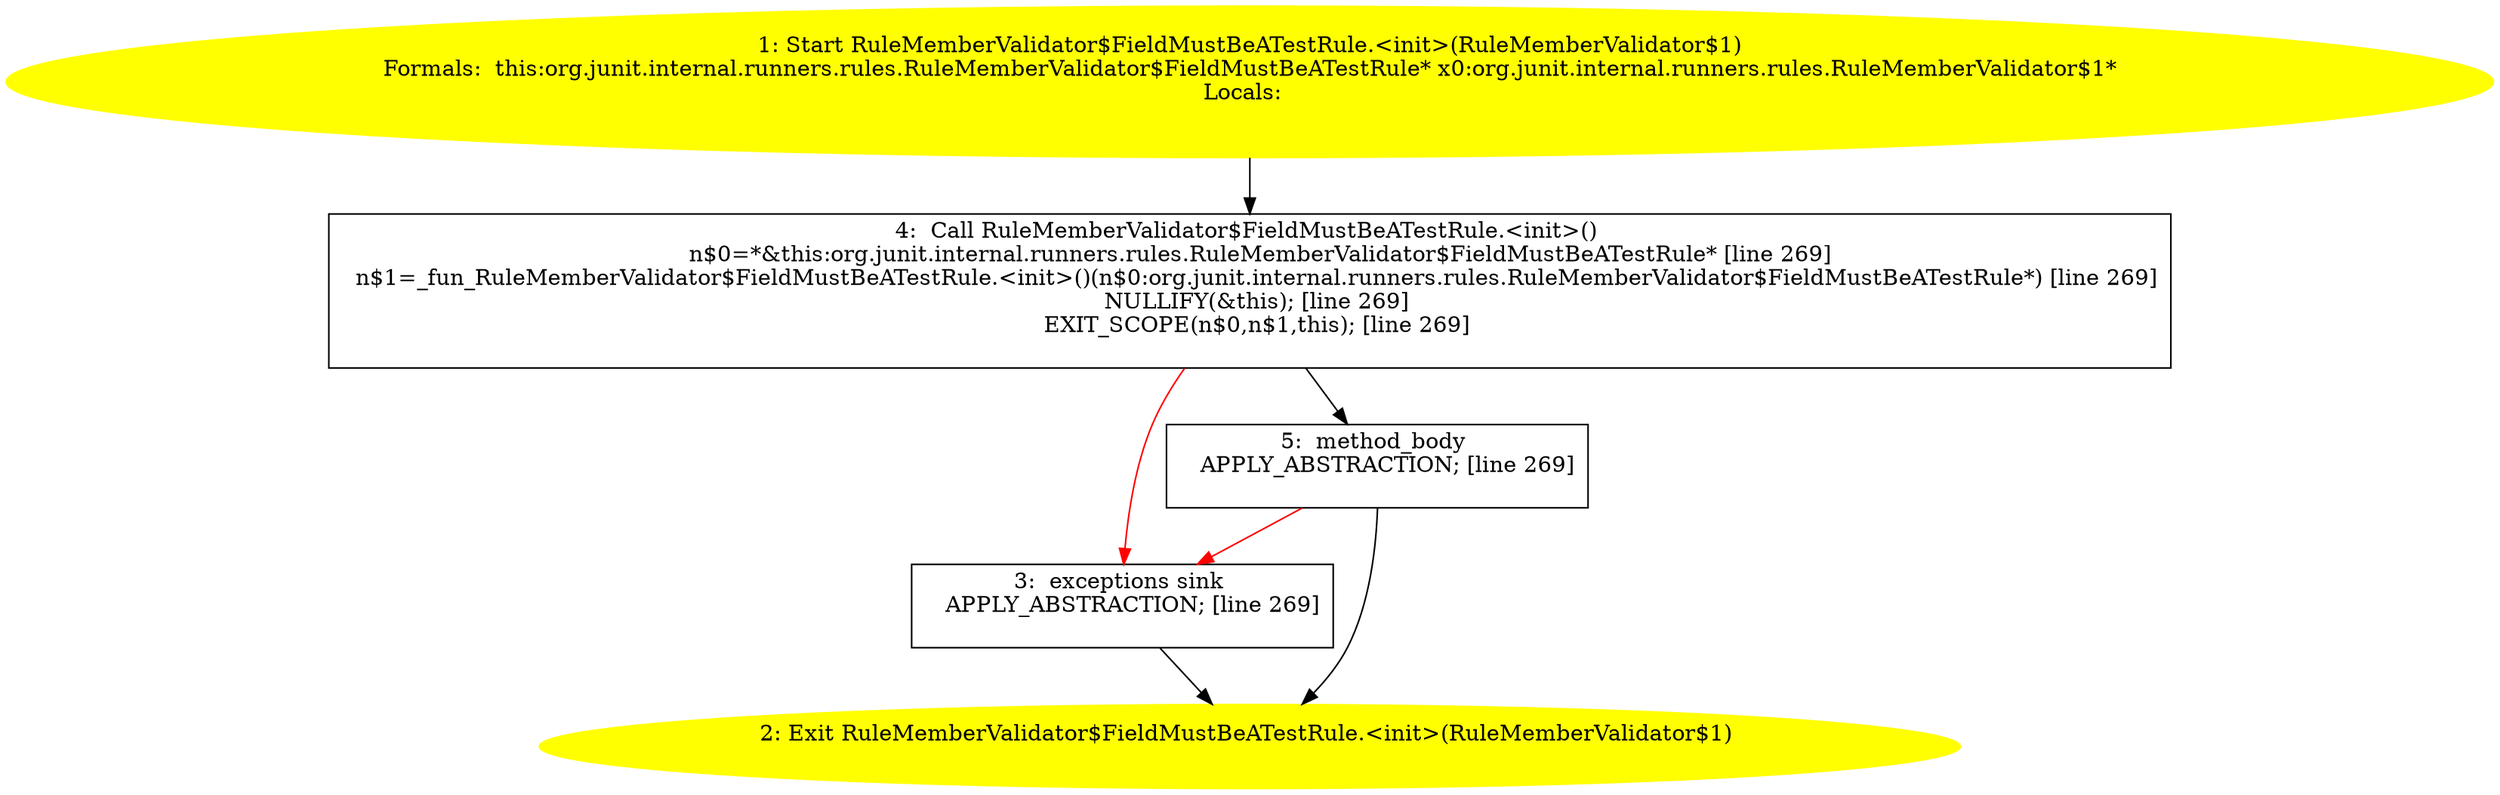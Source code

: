 /* @generated */
digraph cfg {
"org.junit.internal.runners.rules.RuleMemberValidator$FieldMustBeATestRule.<init>(org.junit.internal..879d8f29c09762413f38741b8195c5e2_1" [label="1: Start RuleMemberValidator$FieldMustBeATestRule.<init>(RuleMemberValidator$1)\nFormals:  this:org.junit.internal.runners.rules.RuleMemberValidator$FieldMustBeATestRule* x0:org.junit.internal.runners.rules.RuleMemberValidator$1*\nLocals:  \n  " color=yellow style=filled]
	

	 "org.junit.internal.runners.rules.RuleMemberValidator$FieldMustBeATestRule.<init>(org.junit.internal..879d8f29c09762413f38741b8195c5e2_1" -> "org.junit.internal.runners.rules.RuleMemberValidator$FieldMustBeATestRule.<init>(org.junit.internal..879d8f29c09762413f38741b8195c5e2_4" ;
"org.junit.internal.runners.rules.RuleMemberValidator$FieldMustBeATestRule.<init>(org.junit.internal..879d8f29c09762413f38741b8195c5e2_2" [label="2: Exit RuleMemberValidator$FieldMustBeATestRule.<init>(RuleMemberValidator$1) \n  " color=yellow style=filled]
	

"org.junit.internal.runners.rules.RuleMemberValidator$FieldMustBeATestRule.<init>(org.junit.internal..879d8f29c09762413f38741b8195c5e2_3" [label="3:  exceptions sink \n   APPLY_ABSTRACTION; [line 269]\n " shape="box"]
	

	 "org.junit.internal.runners.rules.RuleMemberValidator$FieldMustBeATestRule.<init>(org.junit.internal..879d8f29c09762413f38741b8195c5e2_3" -> "org.junit.internal.runners.rules.RuleMemberValidator$FieldMustBeATestRule.<init>(org.junit.internal..879d8f29c09762413f38741b8195c5e2_2" ;
"org.junit.internal.runners.rules.RuleMemberValidator$FieldMustBeATestRule.<init>(org.junit.internal..879d8f29c09762413f38741b8195c5e2_4" [label="4:  Call RuleMemberValidator$FieldMustBeATestRule.<init>() \n   n$0=*&this:org.junit.internal.runners.rules.RuleMemberValidator$FieldMustBeATestRule* [line 269]\n  n$1=_fun_RuleMemberValidator$FieldMustBeATestRule.<init>()(n$0:org.junit.internal.runners.rules.RuleMemberValidator$FieldMustBeATestRule*) [line 269]\n  NULLIFY(&this); [line 269]\n  EXIT_SCOPE(n$0,n$1,this); [line 269]\n " shape="box"]
	

	 "org.junit.internal.runners.rules.RuleMemberValidator$FieldMustBeATestRule.<init>(org.junit.internal..879d8f29c09762413f38741b8195c5e2_4" -> "org.junit.internal.runners.rules.RuleMemberValidator$FieldMustBeATestRule.<init>(org.junit.internal..879d8f29c09762413f38741b8195c5e2_5" ;
	 "org.junit.internal.runners.rules.RuleMemberValidator$FieldMustBeATestRule.<init>(org.junit.internal..879d8f29c09762413f38741b8195c5e2_4" -> "org.junit.internal.runners.rules.RuleMemberValidator$FieldMustBeATestRule.<init>(org.junit.internal..879d8f29c09762413f38741b8195c5e2_3" [color="red" ];
"org.junit.internal.runners.rules.RuleMemberValidator$FieldMustBeATestRule.<init>(org.junit.internal..879d8f29c09762413f38741b8195c5e2_5" [label="5:  method_body \n   APPLY_ABSTRACTION; [line 269]\n " shape="box"]
	

	 "org.junit.internal.runners.rules.RuleMemberValidator$FieldMustBeATestRule.<init>(org.junit.internal..879d8f29c09762413f38741b8195c5e2_5" -> "org.junit.internal.runners.rules.RuleMemberValidator$FieldMustBeATestRule.<init>(org.junit.internal..879d8f29c09762413f38741b8195c5e2_2" ;
	 "org.junit.internal.runners.rules.RuleMemberValidator$FieldMustBeATestRule.<init>(org.junit.internal..879d8f29c09762413f38741b8195c5e2_5" -> "org.junit.internal.runners.rules.RuleMemberValidator$FieldMustBeATestRule.<init>(org.junit.internal..879d8f29c09762413f38741b8195c5e2_3" [color="red" ];
}
